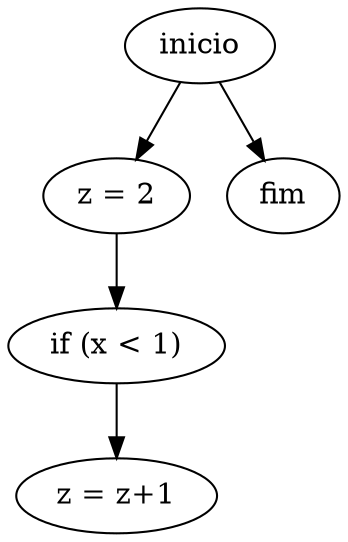digraph "graph" {
	inicio -> "z = 2"
	"z = 2" -> "if (x < 1)"
	"if (x < 1)" -> "z = z+1"
	inicio -> fim
}
